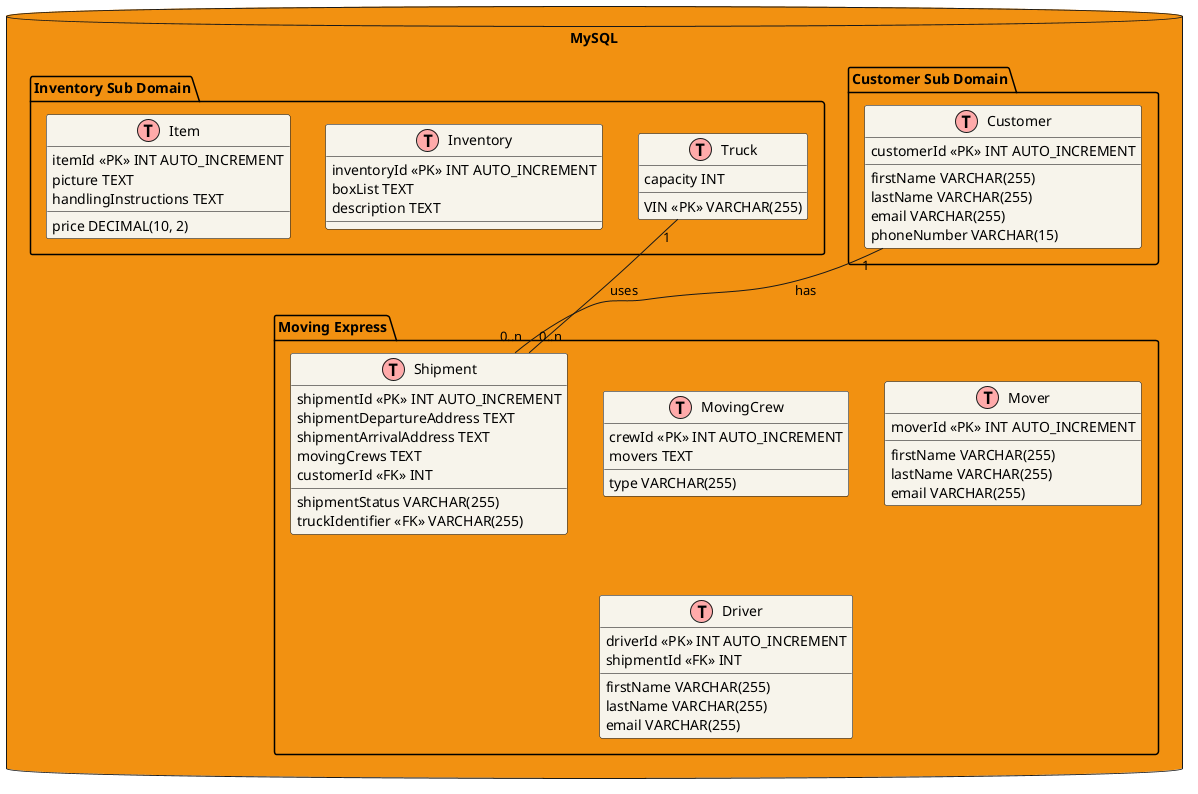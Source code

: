 @startuml

!define TABLE(name) class name << (T,#FFAAAA) >>
!define PRIMARY_KEY(field) field << PK >>
!define FOREIGN_KEY(field) field << FK >>

skinparam class {
    BackgroundColor #f7f4eb
    BorderColor Black
}

skinparam classAttribute {
    BackgroundColor #f7f4eb
    BorderColor Black
}

Database "MySQL" as BoundedContextMySQL #f29111 {

    package "Customer Sub Domain" {
        TABLE(Customer) {
            PRIMARY_KEY(customerId) INT AUTO_INCREMENT
            firstName VARCHAR(255)
            lastName VARCHAR(255)
            email VARCHAR(255)
            phoneNumber VARCHAR(15)
        }
    }

    package "Inventory Sub Domain" {
        TABLE(Truck) {
            PRIMARY_KEY(VIN) VARCHAR(255)
            capacity INT
        }

        TABLE(Inventory) {
            PRIMARY_KEY(inventoryId) INT AUTO_INCREMENT
            boxList TEXT
            description TEXT
        }

        TABLE(Item) {
            PRIMARY_KEY(itemId) INT AUTO_INCREMENT
            price DECIMAL(10, 2)
            picture TEXT
            handlingInstructions TEXT
        }
    }

    package "Moving Express" {
        TABLE(Shipment) {
            PRIMARY_KEY(shipmentId) INT AUTO_INCREMENT
            shipmentStatus VARCHAR(255)
            shipmentDepartureAddress TEXT
            shipmentArrivalAddress TEXT
            FOREIGN_KEY(truckIdentifier) VARCHAR(255)
            movingCrews TEXT
            FOREIGN_KEY(customerId) INT
        }

        TABLE(MovingCrew) {
            PRIMARY_KEY(crewId) INT AUTO_INCREMENT
            type VARCHAR(255)
            movers TEXT
        }

        TABLE(Mover) {
            PRIMARY_KEY(moverId) INT AUTO_INCREMENT
            firstName VARCHAR(255)
            lastName VARCHAR(255)
            email VARCHAR(255)
        }

        TABLE(Driver) {
            PRIMARY_KEY(driverId) INT AUTO_INCREMENT
            firstName VARCHAR(255)
            lastName VARCHAR(255)
            email VARCHAR(255)
            FOREIGN_KEY(shipmentId) INT
        }
    }

    Customer "1" -- "0..n" Shipment : has
    Truck "1" -- "0..n" Shipment : uses

@enduml
